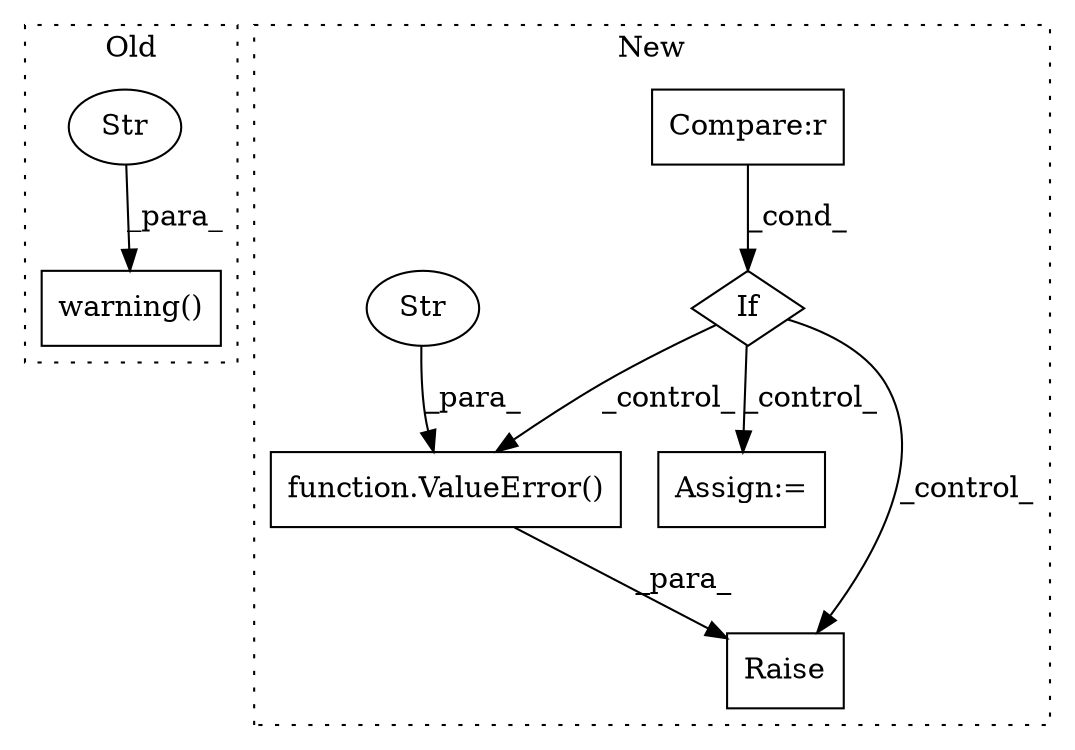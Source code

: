 digraph G {
subgraph cluster0 {
1 [label="warning()" a="75" s="4989,5032" l="16,1" shape="box"];
3 [label="Str" a="66" s="5005" l="27" shape="ellipse"];
label = "Old";
style="dotted";
}
subgraph cluster1 {
2 [label="Raise" a="91" s="5387" l="6" shape="box"];
4 [label="If" a="96" s="5316" l="0" shape="diamond"];
5 [label="Compare:r" a="40" s="5316" l="21" shape="box"];
6 [label="function.ValueError()" a="75" s="5393,5443" l="11,1" shape="box"];
7 [label="Str" a="66" s="5404" l="39" shape="ellipse"];
8 [label="Assign:=" a="68" s="5355" l="3" shape="box"];
label = "New";
style="dotted";
}
3 -> 1 [label="_para_"];
4 -> 2 [label="_control_"];
4 -> 8 [label="_control_"];
4 -> 6 [label="_control_"];
5 -> 4 [label="_cond_"];
6 -> 2 [label="_para_"];
7 -> 6 [label="_para_"];
}